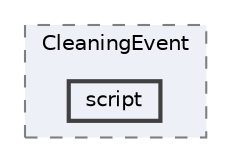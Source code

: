 digraph "108_Management_Event/Event/CleaningEvent/script"
{
 // LATEX_PDF_SIZE
  bgcolor="transparent";
  edge [fontname=Helvetica,fontsize=10,labelfontname=Helvetica,labelfontsize=10];
  node [fontname=Helvetica,fontsize=10,shape=box,height=0.2,width=0.4];
  compound=true
  subgraph clusterdir_e5050637ea8b5d0eb22aea1fc7ce278b {
    graph [ bgcolor="#edf0f7", pencolor="grey50", label="CleaningEvent", fontname=Helvetica,fontsize=10 style="filled,dashed", URL="dir_e5050637ea8b5d0eb22aea1fc7ce278b.html",tooltip=""]
  dir_18dd53f05a67fc1177c4f2f4f49844b0 [label="script", fillcolor="#edf0f7", color="grey25", style="filled,bold", URL="dir_18dd53f05a67fc1177c4f2f4f49844b0.html",tooltip=""];
  }
}
